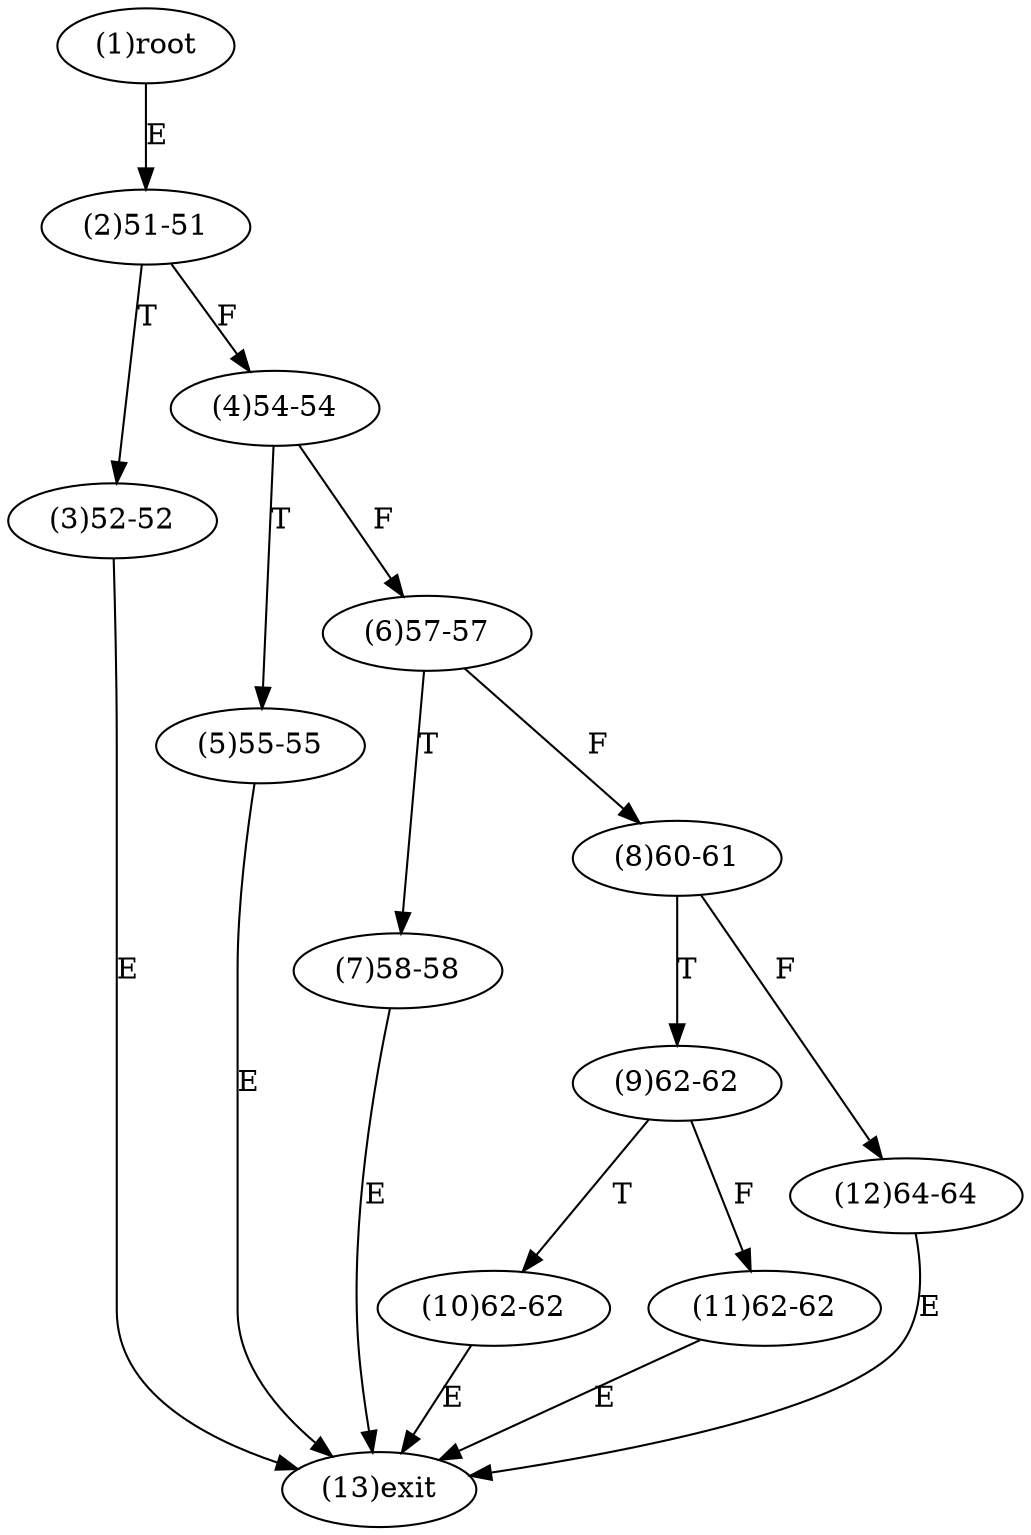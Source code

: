 digraph "" { 
1[ label="(1)root"];
2[ label="(2)51-51"];
3[ label="(3)52-52"];
4[ label="(4)54-54"];
5[ label="(5)55-55"];
6[ label="(6)57-57"];
7[ label="(7)58-58"];
8[ label="(8)60-61"];
9[ label="(9)62-62"];
10[ label="(10)62-62"];
11[ label="(11)62-62"];
12[ label="(12)64-64"];
13[ label="(13)exit"];
1->2[ label="E"];
2->4[ label="F"];
2->3[ label="T"];
3->13[ label="E"];
4->6[ label="F"];
4->5[ label="T"];
5->13[ label="E"];
6->8[ label="F"];
6->7[ label="T"];
7->13[ label="E"];
8->12[ label="F"];
8->9[ label="T"];
9->11[ label="F"];
9->10[ label="T"];
10->13[ label="E"];
11->13[ label="E"];
12->13[ label="E"];
}